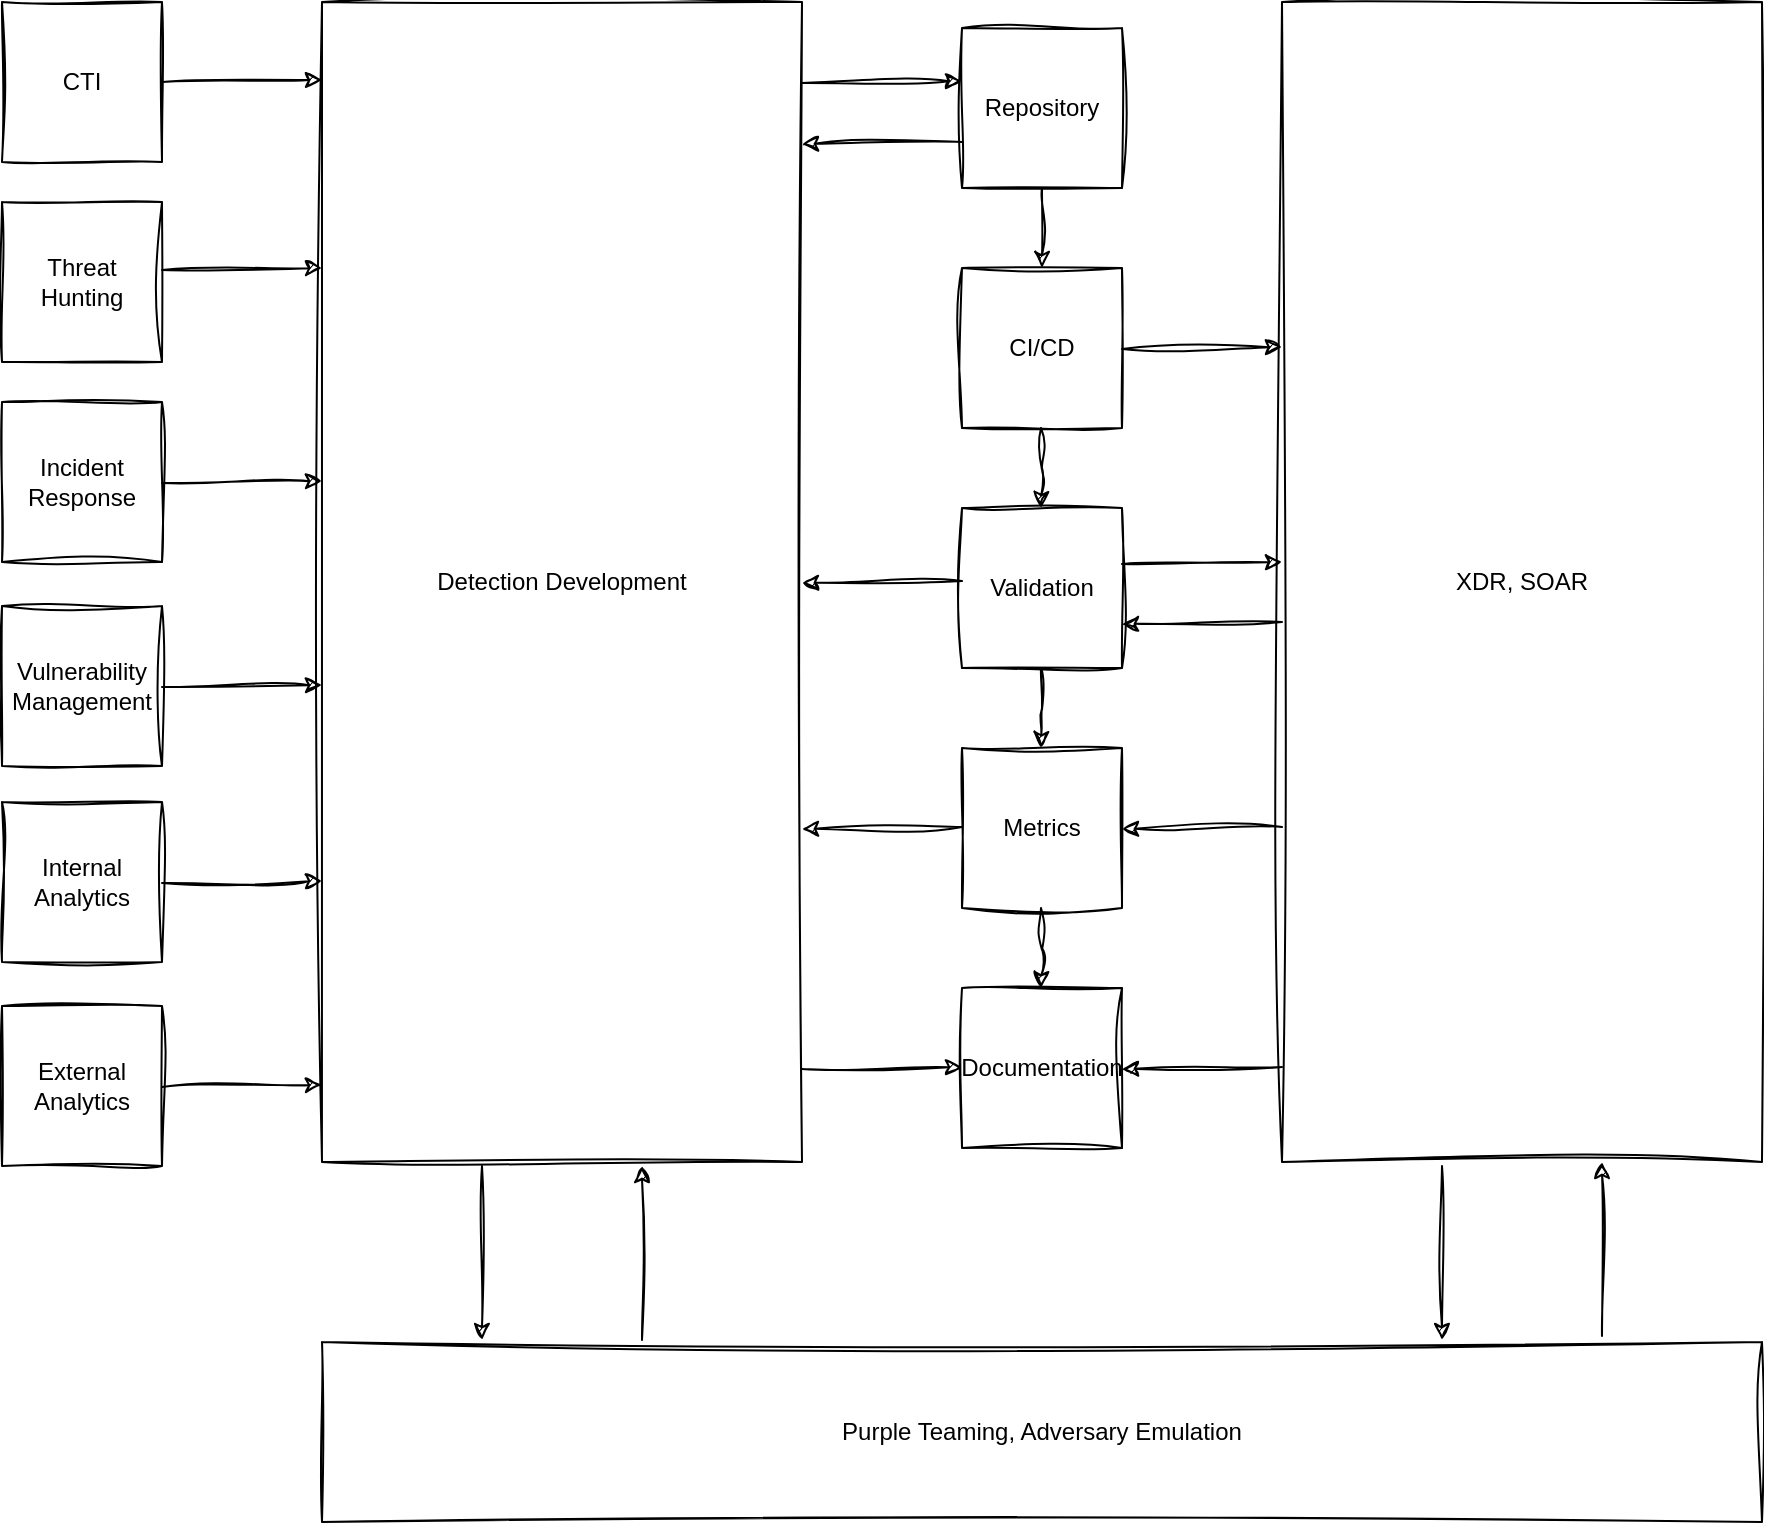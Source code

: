 <mxfile version="26.2.8">
  <diagram name="Seite-1" id="BenwFOyozs_DCg03Mwbg">
    <mxGraphModel dx="946" dy="1076" grid="1" gridSize="10" guides="1" tooltips="1" connect="1" arrows="1" fold="1" page="1" pageScale="1" pageWidth="1169" pageHeight="827" math="0" shadow="0">
      <root>
        <mxCell id="0" />
        <mxCell id="1" parent="0" />
        <mxCell id="h1opr_tVFvxxBnshkj9o-1" value="CTI" style="whiteSpace=wrap;html=1;aspect=fixed;sketch=1;curveFitting=1;jiggle=2;" parent="1" vertex="1">
          <mxGeometry x="40" y="40" width="80" height="80" as="geometry" />
        </mxCell>
        <mxCell id="h1opr_tVFvxxBnshkj9o-2" value="Threat Hunting" style="whiteSpace=wrap;html=1;aspect=fixed;sketch=1;curveFitting=1;jiggle=2;" parent="1" vertex="1">
          <mxGeometry x="40" y="140" width="80" height="80" as="geometry" />
        </mxCell>
        <mxCell id="h1opr_tVFvxxBnshkj9o-3" value="Incident Response" style="whiteSpace=wrap;html=1;aspect=fixed;sketch=1;curveFitting=1;jiggle=2;" parent="1" vertex="1">
          <mxGeometry x="40" y="240" width="80" height="80" as="geometry" />
        </mxCell>
        <mxCell id="h1opr_tVFvxxBnshkj9o-4" value="Vulnerability Management" style="whiteSpace=wrap;html=1;aspect=fixed;sketch=1;curveFitting=1;jiggle=2;" parent="1" vertex="1">
          <mxGeometry x="40" y="342" width="80" height="80" as="geometry" />
        </mxCell>
        <mxCell id="h1opr_tVFvxxBnshkj9o-5" value="&lt;div&gt;Internal&lt;/div&gt;&lt;div&gt;Analytics&lt;/div&gt;" style="whiteSpace=wrap;html=1;aspect=fixed;sketch=1;curveFitting=1;jiggle=2;" parent="1" vertex="1">
          <mxGeometry x="40" y="440" width="80" height="80" as="geometry" />
        </mxCell>
        <mxCell id="h1opr_tVFvxxBnshkj9o-6" value="&lt;div&gt;External&lt;/div&gt;&lt;div&gt;Analytics&lt;/div&gt;" style="whiteSpace=wrap;html=1;aspect=fixed;sketch=1;curveFitting=1;jiggle=2;" parent="1" vertex="1">
          <mxGeometry x="40" y="542" width="80" height="80" as="geometry" />
        </mxCell>
        <mxCell id="h1opr_tVFvxxBnshkj9o-7" value="Detection Development" style="rounded=0;whiteSpace=wrap;html=1;sketch=1;curveFitting=1;jiggle=2;" parent="1" vertex="1">
          <mxGeometry x="200" y="40" width="240" height="580" as="geometry" />
        </mxCell>
        <mxCell id="sVCSLvqvuQ9Z8jNADrWr-18" style="edgeStyle=orthogonalEdgeStyle;rounded=0;orthogonalLoop=1;jettySize=auto;html=1;exitX=0.5;exitY=1;exitDx=0;exitDy=0;entryX=0.5;entryY=0;entryDx=0;entryDy=0;sketch=1;curveFitting=1;jiggle=2;" edge="1" parent="1" source="h1opr_tVFvxxBnshkj9o-8" target="h1opr_tVFvxxBnshkj9o-9">
          <mxGeometry relative="1" as="geometry" />
        </mxCell>
        <mxCell id="h1opr_tVFvxxBnshkj9o-8" value="Repository" style="whiteSpace=wrap;html=1;aspect=fixed;sketch=1;curveFitting=1;jiggle=2;" parent="1" vertex="1">
          <mxGeometry x="520" y="53" width="80" height="80" as="geometry" />
        </mxCell>
        <mxCell id="h1opr_tVFvxxBnshkj9o-9" value="CI/CD" style="whiteSpace=wrap;html=1;aspect=fixed;sketch=1;curveFitting=1;jiggle=2;" parent="1" vertex="1">
          <mxGeometry x="520" y="173" width="80" height="80" as="geometry" />
        </mxCell>
        <mxCell id="h1opr_tVFvxxBnshkj9o-10" value="Validation" style="whiteSpace=wrap;html=1;aspect=fixed;sketch=1;curveFitting=1;jiggle=2;" parent="1" vertex="1">
          <mxGeometry x="520" y="293" width="80" height="80" as="geometry" />
        </mxCell>
        <mxCell id="h1opr_tVFvxxBnshkj9o-11" value="Metrics" style="whiteSpace=wrap;html=1;aspect=fixed;sketch=1;curveFitting=1;jiggle=2;" parent="1" vertex="1">
          <mxGeometry x="520" y="413" width="80" height="80" as="geometry" />
        </mxCell>
        <mxCell id="h1opr_tVFvxxBnshkj9o-12" value="Documentation" style="whiteSpace=wrap;html=1;aspect=fixed;sketch=1;curveFitting=1;jiggle=2;" parent="1" vertex="1">
          <mxGeometry x="520" y="533" width="80" height="80" as="geometry" />
        </mxCell>
        <mxCell id="h1opr_tVFvxxBnshkj9o-13" value="XDR, SOAR" style="rounded=0;whiteSpace=wrap;html=1;sketch=1;curveFitting=1;jiggle=2;" parent="1" vertex="1">
          <mxGeometry x="680" y="40" width="240" height="580" as="geometry" />
        </mxCell>
        <mxCell id="h1opr_tVFvxxBnshkj9o-14" value="Purple Teaming, Adversary Emulation" style="rounded=0;whiteSpace=wrap;html=1;sketch=1;curveFitting=1;jiggle=2;" parent="1" vertex="1">
          <mxGeometry x="200" y="710" width="720" height="90" as="geometry" />
        </mxCell>
        <mxCell id="sVCSLvqvuQ9Z8jNADrWr-1" value="" style="endArrow=classic;html=1;rounded=0;entryX=0;entryY=0.067;entryDx=0;entryDy=0;entryPerimeter=0;sketch=1;curveFitting=1;jiggle=2;" edge="1" parent="1" target="h1opr_tVFvxxBnshkj9o-7">
          <mxGeometry width="50" height="50" relative="1" as="geometry">
            <mxPoint x="120" y="80" as="sourcePoint" />
            <mxPoint x="170" y="30" as="targetPoint" />
          </mxGeometry>
        </mxCell>
        <mxCell id="sVCSLvqvuQ9Z8jNADrWr-2" value="" style="endArrow=classic;html=1;rounded=0;entryX=0;entryY=0.067;entryDx=0;entryDy=0;entryPerimeter=0;sketch=1;curveFitting=1;jiggle=2;" edge="1" parent="1">
          <mxGeometry width="50" height="50" relative="1" as="geometry">
            <mxPoint x="120" y="174" as="sourcePoint" />
            <mxPoint x="200" y="173" as="targetPoint" />
          </mxGeometry>
        </mxCell>
        <mxCell id="sVCSLvqvuQ9Z8jNADrWr-3" value="" style="endArrow=classic;html=1;rounded=0;entryX=0;entryY=0.067;entryDx=0;entryDy=0;entryPerimeter=0;sketch=1;curveFitting=1;jiggle=2;" edge="1" parent="1">
          <mxGeometry width="50" height="50" relative="1" as="geometry">
            <mxPoint x="120" y="280.5" as="sourcePoint" />
            <mxPoint x="200" y="279.5" as="targetPoint" />
          </mxGeometry>
        </mxCell>
        <mxCell id="sVCSLvqvuQ9Z8jNADrWr-4" value="" style="endArrow=classic;html=1;rounded=0;entryX=0;entryY=0.067;entryDx=0;entryDy=0;entryPerimeter=0;sketch=1;curveFitting=1;jiggle=2;" edge="1" parent="1">
          <mxGeometry width="50" height="50" relative="1" as="geometry">
            <mxPoint x="120" y="382.5" as="sourcePoint" />
            <mxPoint x="200" y="381.5" as="targetPoint" />
          </mxGeometry>
        </mxCell>
        <mxCell id="sVCSLvqvuQ9Z8jNADrWr-5" value="" style="endArrow=classic;html=1;rounded=0;entryX=0;entryY=0.067;entryDx=0;entryDy=0;entryPerimeter=0;sketch=1;curveFitting=1;jiggle=2;" edge="1" parent="1">
          <mxGeometry width="50" height="50" relative="1" as="geometry">
            <mxPoint x="120" y="480.5" as="sourcePoint" />
            <mxPoint x="200" y="479.5" as="targetPoint" />
          </mxGeometry>
        </mxCell>
        <mxCell id="sVCSLvqvuQ9Z8jNADrWr-6" value="" style="endArrow=classic;html=1;rounded=0;entryX=0;entryY=0.067;entryDx=0;entryDy=0;entryPerimeter=0;sketch=1;curveFitting=1;jiggle=2;" edge="1" parent="1">
          <mxGeometry width="50" height="50" relative="1" as="geometry">
            <mxPoint x="120" y="582.5" as="sourcePoint" />
            <mxPoint x="200" y="581.5" as="targetPoint" />
          </mxGeometry>
        </mxCell>
        <mxCell id="sVCSLvqvuQ9Z8jNADrWr-7" value="" style="endArrow=classic;html=1;rounded=0;entryX=0;entryY=0.067;entryDx=0;entryDy=0;entryPerimeter=0;sketch=1;curveFitting=1;jiggle=2;" edge="1" parent="1">
          <mxGeometry width="50" height="50" relative="1" as="geometry">
            <mxPoint x="600" y="213.5" as="sourcePoint" />
            <mxPoint x="680" y="212.5" as="targetPoint" />
          </mxGeometry>
        </mxCell>
        <mxCell id="sVCSLvqvuQ9Z8jNADrWr-8" value="" style="endArrow=classic;html=1;rounded=0;entryX=0;entryY=0.067;entryDx=0;entryDy=0;entryPerimeter=0;sketch=1;curveFitting=1;jiggle=2;" edge="1" parent="1">
          <mxGeometry width="50" height="50" relative="1" as="geometry">
            <mxPoint x="440" y="80.5" as="sourcePoint" />
            <mxPoint x="520" y="79.5" as="targetPoint" />
          </mxGeometry>
        </mxCell>
        <mxCell id="sVCSLvqvuQ9Z8jNADrWr-9" value="" style="endArrow=classic;html=1;rounded=0;entryX=0;entryY=0.067;entryDx=0;entryDy=0;entryPerimeter=0;sketch=1;curveFitting=1;jiggle=2;" edge="1" parent="1">
          <mxGeometry width="50" height="50" relative="1" as="geometry">
            <mxPoint x="520" y="110" as="sourcePoint" />
            <mxPoint x="440" y="111" as="targetPoint" />
          </mxGeometry>
        </mxCell>
        <mxCell id="sVCSLvqvuQ9Z8jNADrWr-10" value="" style="endArrow=classic;html=1;rounded=0;entryX=0;entryY=0.067;entryDx=0;entryDy=0;entryPerimeter=0;sketch=1;curveFitting=1;jiggle=2;" edge="1" parent="1">
          <mxGeometry width="50" height="50" relative="1" as="geometry">
            <mxPoint x="520" y="329.5" as="sourcePoint" />
            <mxPoint x="440" y="330.5" as="targetPoint" />
          </mxGeometry>
        </mxCell>
        <mxCell id="sVCSLvqvuQ9Z8jNADrWr-11" value="" style="endArrow=classic;html=1;rounded=0;entryX=0;entryY=0.067;entryDx=0;entryDy=0;entryPerimeter=0;sketch=1;curveFitting=1;jiggle=2;" edge="1" parent="1">
          <mxGeometry width="50" height="50" relative="1" as="geometry">
            <mxPoint x="520" y="452.5" as="sourcePoint" />
            <mxPoint x="440" y="453.5" as="targetPoint" />
          </mxGeometry>
        </mxCell>
        <mxCell id="sVCSLvqvuQ9Z8jNADrWr-12" value="" style="endArrow=classic;html=1;rounded=0;entryX=0;entryY=0.067;entryDx=0;entryDy=0;entryPerimeter=0;sketch=1;curveFitting=1;jiggle=2;" edge="1" parent="1">
          <mxGeometry width="50" height="50" relative="1" as="geometry">
            <mxPoint x="440" y="573.5" as="sourcePoint" />
            <mxPoint x="520" y="572.5" as="targetPoint" />
          </mxGeometry>
        </mxCell>
        <mxCell id="sVCSLvqvuQ9Z8jNADrWr-13" value="" style="endArrow=classic;html=1;rounded=0;entryX=0;entryY=0.067;entryDx=0;entryDy=0;entryPerimeter=0;sketch=1;curveFitting=1;jiggle=2;" edge="1" parent="1">
          <mxGeometry width="50" height="50" relative="1" as="geometry">
            <mxPoint x="680" y="572.5" as="sourcePoint" />
            <mxPoint x="600" y="573.5" as="targetPoint" />
          </mxGeometry>
        </mxCell>
        <mxCell id="sVCSLvqvuQ9Z8jNADrWr-14" value="" style="endArrow=classic;html=1;rounded=0;entryX=0;entryY=0.067;entryDx=0;entryDy=0;entryPerimeter=0;sketch=1;curveFitting=1;jiggle=2;" edge="1" parent="1">
          <mxGeometry width="50" height="50" relative="1" as="geometry">
            <mxPoint x="680" y="452.5" as="sourcePoint" />
            <mxPoint x="600" y="453.5" as="targetPoint" />
          </mxGeometry>
        </mxCell>
        <mxCell id="sVCSLvqvuQ9Z8jNADrWr-15" value="" style="endArrow=classic;html=1;rounded=0;entryX=0;entryY=0.067;entryDx=0;entryDy=0;entryPerimeter=0;sketch=1;curveFitting=1;jiggle=2;" edge="1" parent="1">
          <mxGeometry width="50" height="50" relative="1" as="geometry">
            <mxPoint x="680" y="350" as="sourcePoint" />
            <mxPoint x="600" y="351" as="targetPoint" />
          </mxGeometry>
        </mxCell>
        <mxCell id="sVCSLvqvuQ9Z8jNADrWr-16" value="" style="endArrow=classic;html=1;rounded=0;entryX=0;entryY=0.067;entryDx=0;entryDy=0;entryPerimeter=0;sketch=1;curveFitting=1;jiggle=2;" edge="1" parent="1">
          <mxGeometry width="50" height="50" relative="1" as="geometry">
            <mxPoint x="600" y="321" as="sourcePoint" />
            <mxPoint x="680" y="320" as="targetPoint" />
          </mxGeometry>
        </mxCell>
        <mxCell id="sVCSLvqvuQ9Z8jNADrWr-19" style="edgeStyle=orthogonalEdgeStyle;rounded=0;orthogonalLoop=1;jettySize=auto;html=1;exitX=0.5;exitY=1;exitDx=0;exitDy=0;entryX=0.5;entryY=0;entryDx=0;entryDy=0;sketch=1;curveFitting=1;jiggle=2;" edge="1" parent="1">
          <mxGeometry relative="1" as="geometry">
            <mxPoint x="559.5" y="253" as="sourcePoint" />
            <mxPoint x="559.5" y="293" as="targetPoint" />
          </mxGeometry>
        </mxCell>
        <mxCell id="sVCSLvqvuQ9Z8jNADrWr-20" style="edgeStyle=orthogonalEdgeStyle;rounded=0;orthogonalLoop=1;jettySize=auto;html=1;exitX=0.5;exitY=1;exitDx=0;exitDy=0;entryX=0.5;entryY=0;entryDx=0;entryDy=0;sketch=1;curveFitting=1;jiggle=2;" edge="1" parent="1">
          <mxGeometry relative="1" as="geometry">
            <mxPoint x="559.5" y="373" as="sourcePoint" />
            <mxPoint x="559.5" y="413" as="targetPoint" />
          </mxGeometry>
        </mxCell>
        <mxCell id="sVCSLvqvuQ9Z8jNADrWr-21" style="edgeStyle=orthogonalEdgeStyle;rounded=0;orthogonalLoop=1;jettySize=auto;html=1;exitX=0.5;exitY=1;exitDx=0;exitDy=0;entryX=0.5;entryY=0;entryDx=0;entryDy=0;sketch=1;curveFitting=1;jiggle=2;" edge="1" parent="1">
          <mxGeometry relative="1" as="geometry">
            <mxPoint x="559.5" y="493" as="sourcePoint" />
            <mxPoint x="559.5" y="533" as="targetPoint" />
          </mxGeometry>
        </mxCell>
        <mxCell id="sVCSLvqvuQ9Z8jNADrWr-22" value="" style="endArrow=classic;html=1;rounded=0;sketch=1;curveFitting=1;jiggle=2;" edge="1" parent="1">
          <mxGeometry width="50" height="50" relative="1" as="geometry">
            <mxPoint x="280" y="622" as="sourcePoint" />
            <mxPoint x="280" y="709" as="targetPoint" />
          </mxGeometry>
        </mxCell>
        <mxCell id="sVCSLvqvuQ9Z8jNADrWr-23" value="" style="endArrow=classic;html=1;rounded=0;sketch=1;curveFitting=1;jiggle=2;" edge="1" parent="1">
          <mxGeometry width="50" height="50" relative="1" as="geometry">
            <mxPoint x="360" y="709" as="sourcePoint" />
            <mxPoint x="360" y="622" as="targetPoint" />
          </mxGeometry>
        </mxCell>
        <mxCell id="sVCSLvqvuQ9Z8jNADrWr-24" value="" style="endArrow=classic;html=1;rounded=0;sketch=1;curveFitting=1;jiggle=2;" edge="1" parent="1">
          <mxGeometry width="50" height="50" relative="1" as="geometry">
            <mxPoint x="760" y="622" as="sourcePoint" />
            <mxPoint x="760" y="709" as="targetPoint" />
          </mxGeometry>
        </mxCell>
        <mxCell id="sVCSLvqvuQ9Z8jNADrWr-25" value="" style="endArrow=classic;html=1;rounded=0;sketch=1;curveFitting=1;jiggle=2;" edge="1" parent="1">
          <mxGeometry width="50" height="50" relative="1" as="geometry">
            <mxPoint x="840" y="707" as="sourcePoint" />
            <mxPoint x="840" y="620" as="targetPoint" />
          </mxGeometry>
        </mxCell>
      </root>
    </mxGraphModel>
  </diagram>
</mxfile>
